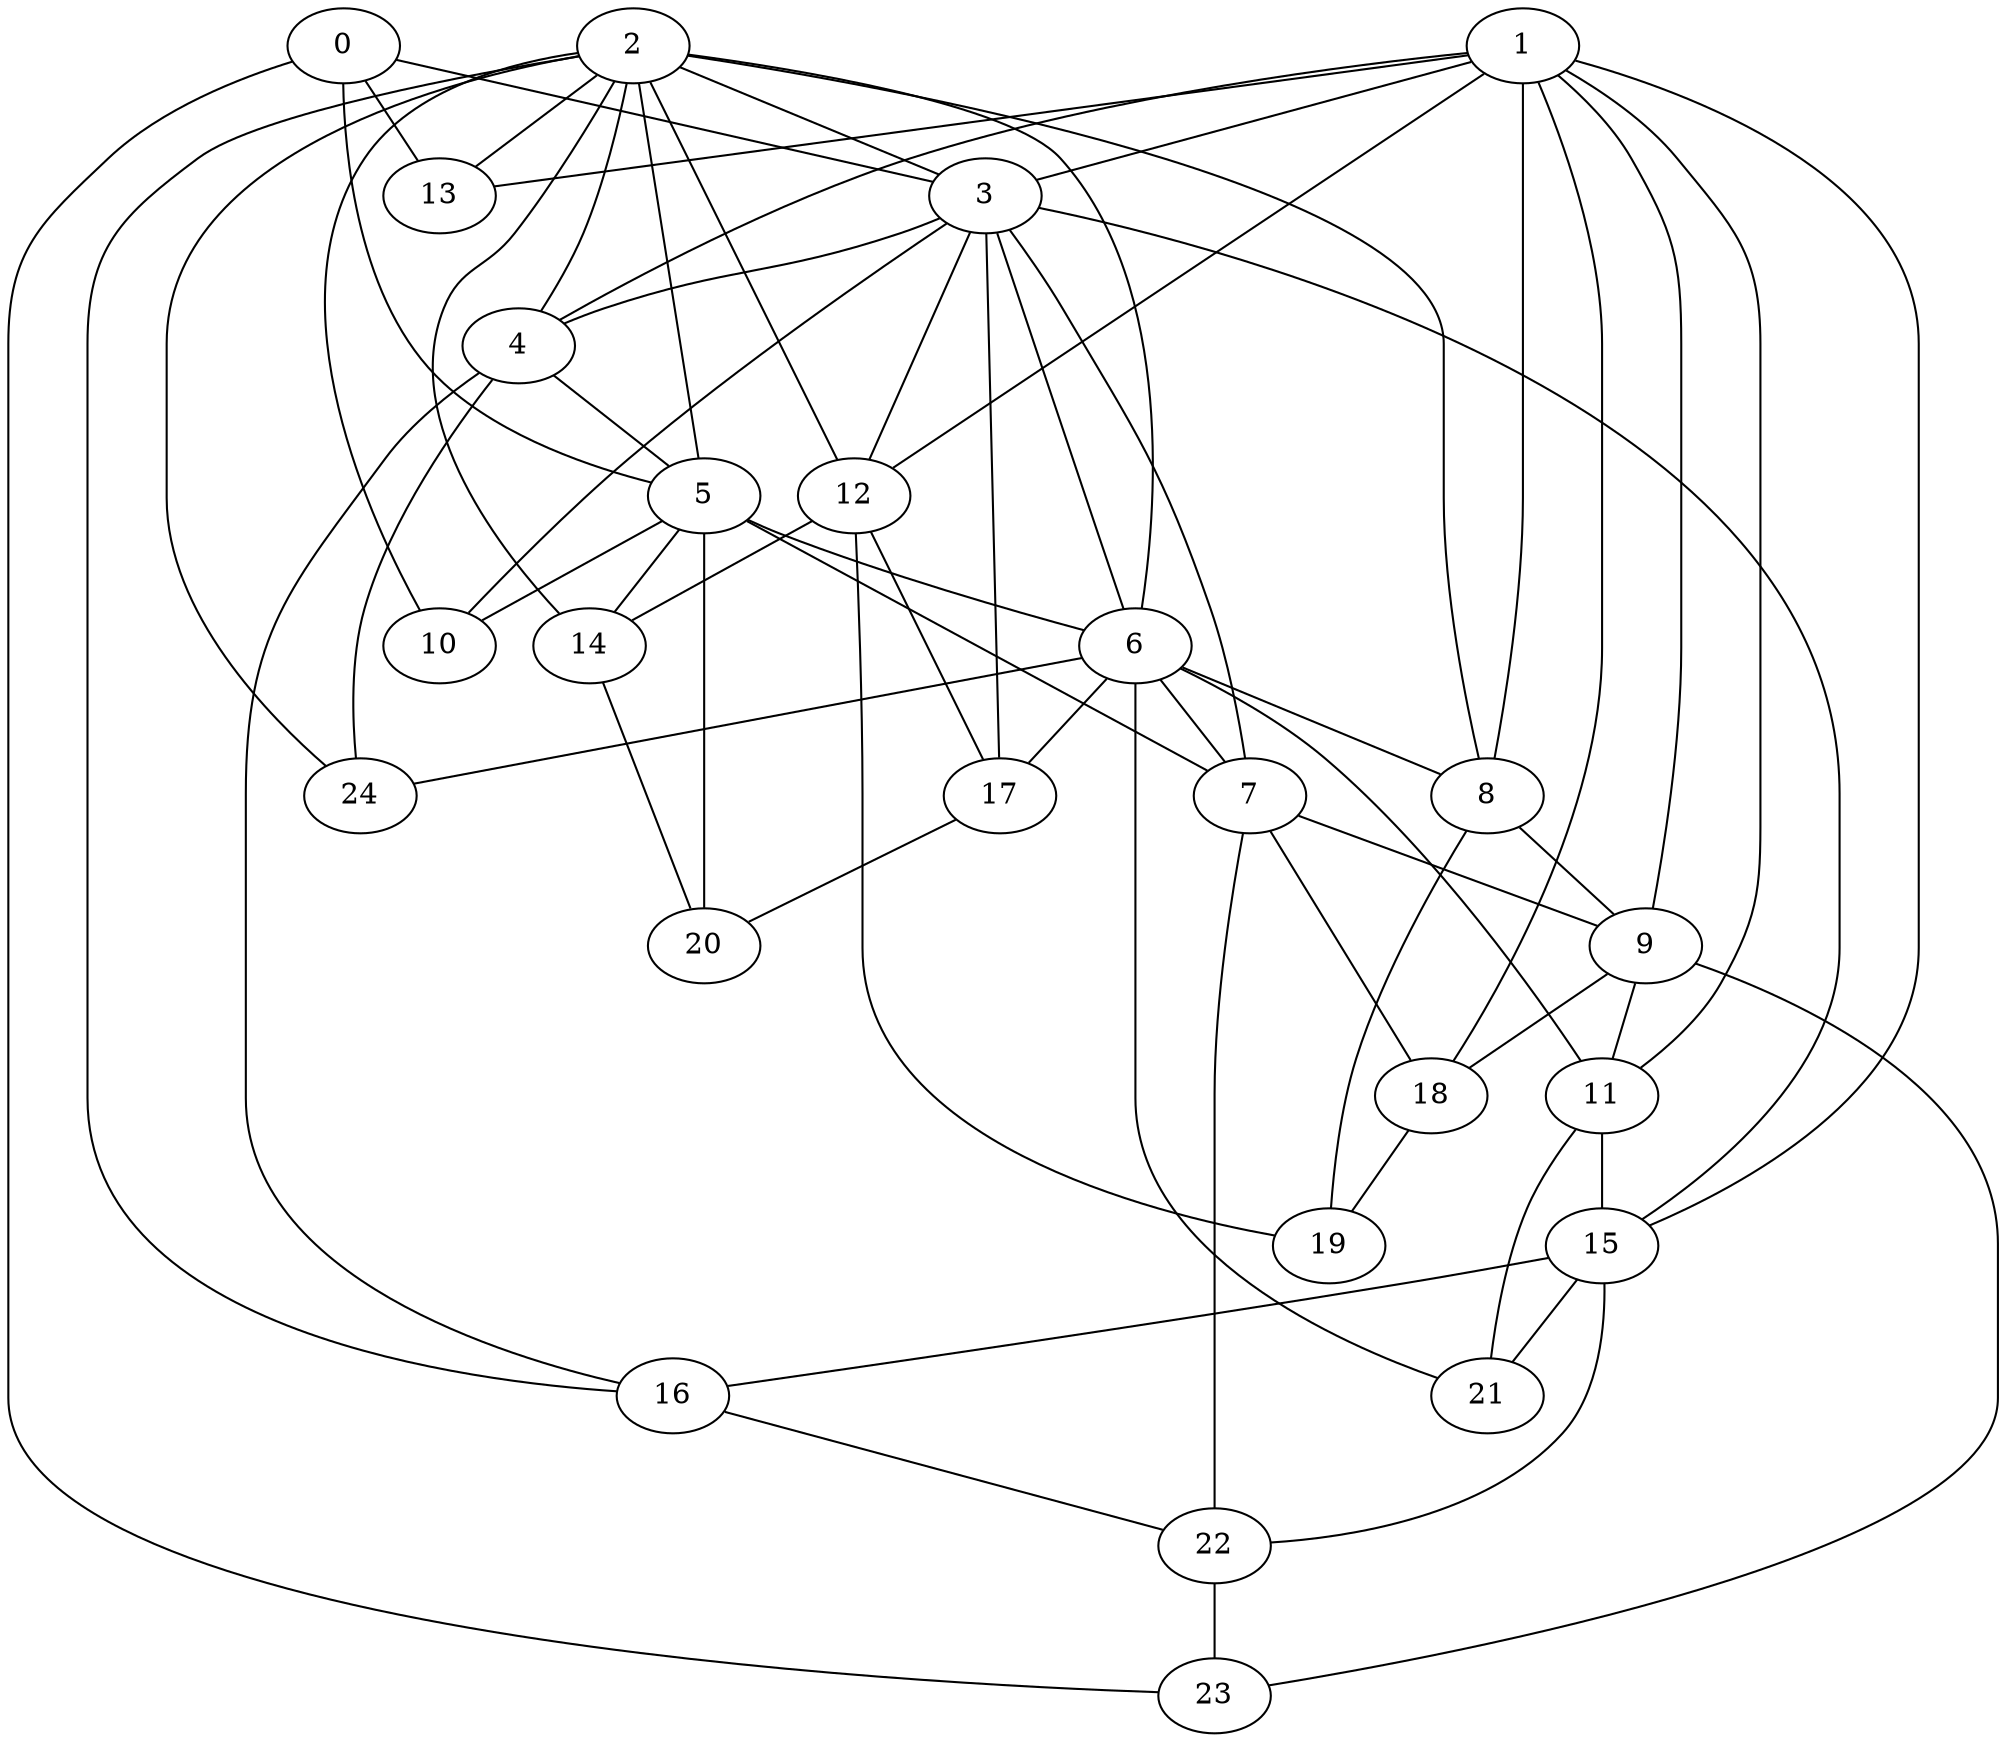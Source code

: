 strict graph "barabasi_albert_graph(25,3)" {
0;
1;
2;
3;
4;
5;
6;
7;
8;
9;
10;
11;
12;
13;
14;
15;
16;
17;
18;
19;
20;
21;
22;
23;
24;
0 -- 23  [is_available=True, prob="0.297077943543"];
0 -- 3  [is_available=True, prob="0.718053110261"];
0 -- 5  [is_available=True, prob="0.831747638011"];
0 -- 13  [is_available=True, prob="0.0523661580937"];
1 -- 3  [is_available=True, prob="0.391801655217"];
1 -- 4  [is_available=True, prob="1.0"];
1 -- 8  [is_available=True, prob="0.9753200346"];
1 -- 9  [is_available=True, prob="0.318721811064"];
1 -- 11  [is_available=True, prob="0.728392127541"];
1 -- 12  [is_available=True, prob="0.108982857862"];
1 -- 13  [is_available=True, prob="0.97364597239"];
1 -- 15  [is_available=True, prob="0.0289462186472"];
1 -- 18  [is_available=True, prob="0.519581765753"];
2 -- 3  [is_available=True, prob="0.0502379846936"];
2 -- 4  [is_available=True, prob="1.0"];
2 -- 5  [is_available=True, prob="0.0135331308979"];
2 -- 6  [is_available=True, prob="0.624903433809"];
2 -- 8  [is_available=True, prob="1.0"];
2 -- 10  [is_available=True, prob="0.800017345264"];
2 -- 12  [is_available=True, prob="0.482039322268"];
2 -- 13  [is_available=True, prob="1.0"];
2 -- 14  [is_available=True, prob="1.0"];
2 -- 16  [is_available=True, prob="0.118816630786"];
2 -- 24  [is_available=True, prob="1.0"];
3 -- 4  [is_available=True, prob="0.678322881434"];
3 -- 6  [is_available=True, prob="1.0"];
3 -- 7  [is_available=True, prob="1.0"];
3 -- 10  [is_available=True, prob="0.516465752177"];
3 -- 12  [is_available=True, prob="0.499614178182"];
3 -- 15  [is_available=True, prob="0.526673281005"];
3 -- 17  [is_available=True, prob="0.64702007014"];
4 -- 5  [is_available=True, prob="0.849804806222"];
4 -- 16  [is_available=True, prob="0.155048751188"];
4 -- 24  [is_available=True, prob="0.544584937046"];
5 -- 6  [is_available=True, prob="0.387051630726"];
5 -- 7  [is_available=True, prob="0.0179757991954"];
5 -- 10  [is_available=True, prob="1.0"];
5 -- 14  [is_available=True, prob="1.0"];
5 -- 20  [is_available=True, prob="1.0"];
6 -- 7  [is_available=True, prob="0.407148670818"];
6 -- 8  [is_available=True, prob="1.0"];
6 -- 11  [is_available=True, prob="0.0719850775136"];
6 -- 17  [is_available=True, prob="0.978876920671"];
6 -- 21  [is_available=True, prob="1.0"];
6 -- 24  [is_available=True, prob="0.216337172957"];
7 -- 9  [is_available=True, prob="0.505826933439"];
7 -- 18  [is_available=True, prob="0.917616545757"];
7 -- 22  [is_available=True, prob="0.882155612513"];
8 -- 19  [is_available=True, prob="0.798435548785"];
8 -- 9  [is_available=True, prob="0.0284847728061"];
9 -- 11  [is_available=True, prob="0.789387830644"];
9 -- 18  [is_available=True, prob="0.608211082885"];
9 -- 23  [is_available=True, prob="1.0"];
11 -- 15  [is_available=True, prob="0.0771369506707"];
11 -- 21  [is_available=True, prob="0.394138225949"];
12 -- 14  [is_available=True, prob="0.619001601295"];
12 -- 17  [is_available=True, prob="0.922472995263"];
12 -- 19  [is_available=True, prob="0.0887144848995"];
14 -- 20  [is_available=True, prob="0.48624066946"];
15 -- 16  [is_available=True, prob="0.888004671174"];
15 -- 21  [is_available=True, prob="0.0262739318129"];
15 -- 22  [is_available=True, prob="0.233632171252"];
16 -- 22  [is_available=True, prob="0.688403800711"];
17 -- 20  [is_available=True, prob="0.502601187972"];
18 -- 19  [is_available=True, prob="0.0240480966112"];
22 -- 23  [is_available=True, prob="0.0159744817055"];
}
